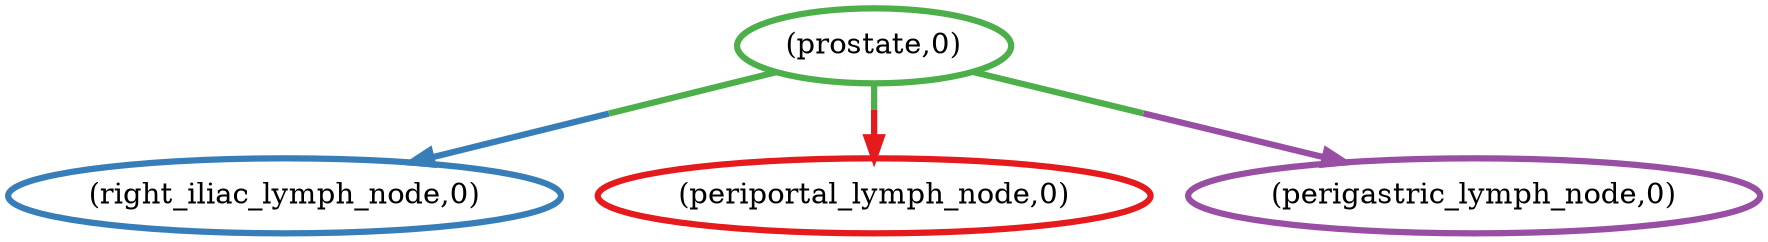 digraph G {
	3 [penwidth=3,colorscheme=set19,color=2,label="(right_iliac_lymph_node,0)"]
	2 [penwidth=3,colorscheme=set19,color=1,label="(periportal_lymph_node,0)"]
	1 [penwidth=3,colorscheme=set19,color=4,label="(perigastric_lymph_node,0)"]
	0 [penwidth=3,colorscheme=set19,color=3,label="(prostate,0)"]
	0 -> 3 [penwidth=3,colorscheme=set19,color="3;0.5:2"]
	0 -> 2 [penwidth=3,colorscheme=set19,color="3;0.5:1"]
	0 -> 1 [penwidth=3,colorscheme=set19,color="3;0.5:4"]
}